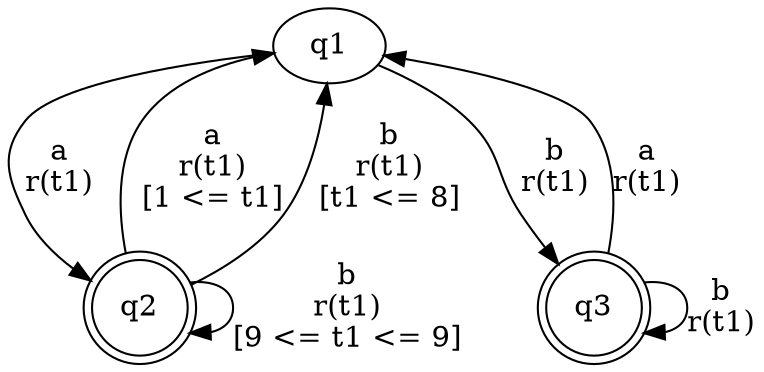 digraph "tests_1/test57/solution501/solution" {
	q1[label=q1]
	q2[label=q2 shape=doublecircle]
	q3[label=q3 shape=doublecircle]
	q1 -> q2[label="a\nr(t1)\n"]
	q2 -> q1[label="a\nr(t1)\n[1 <= t1]"]
	q2 -> q2[label="b\nr(t1)\n[9 <= t1 <= 9]"]
	q2 -> q1[label="b\nr(t1)\n[t1 <= 8]"]
	q1 -> q3[label="b\nr(t1)\n"]
	q3 -> q1[label="a\nr(t1)\n"]
	q3 -> q3[label="b\nr(t1)\n"]
}
